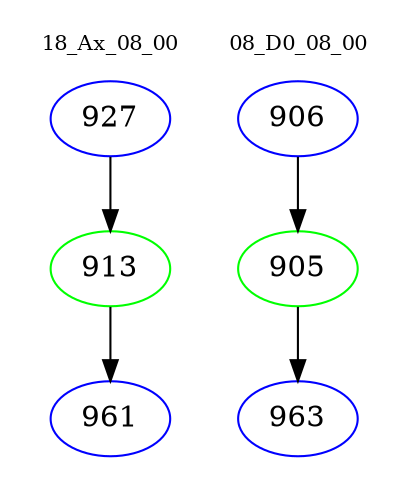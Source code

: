 digraph{
subgraph cluster_0 {
color = white
label = "18_Ax_08_00";
fontsize=10;
T0_927 [label="927", color="blue"]
T0_927 -> T0_913 [color="black"]
T0_913 [label="913", color="green"]
T0_913 -> T0_961 [color="black"]
T0_961 [label="961", color="blue"]
}
subgraph cluster_1 {
color = white
label = "08_D0_08_00";
fontsize=10;
T1_906 [label="906", color="blue"]
T1_906 -> T1_905 [color="black"]
T1_905 [label="905", color="green"]
T1_905 -> T1_963 [color="black"]
T1_963 [label="963", color="blue"]
}
}
